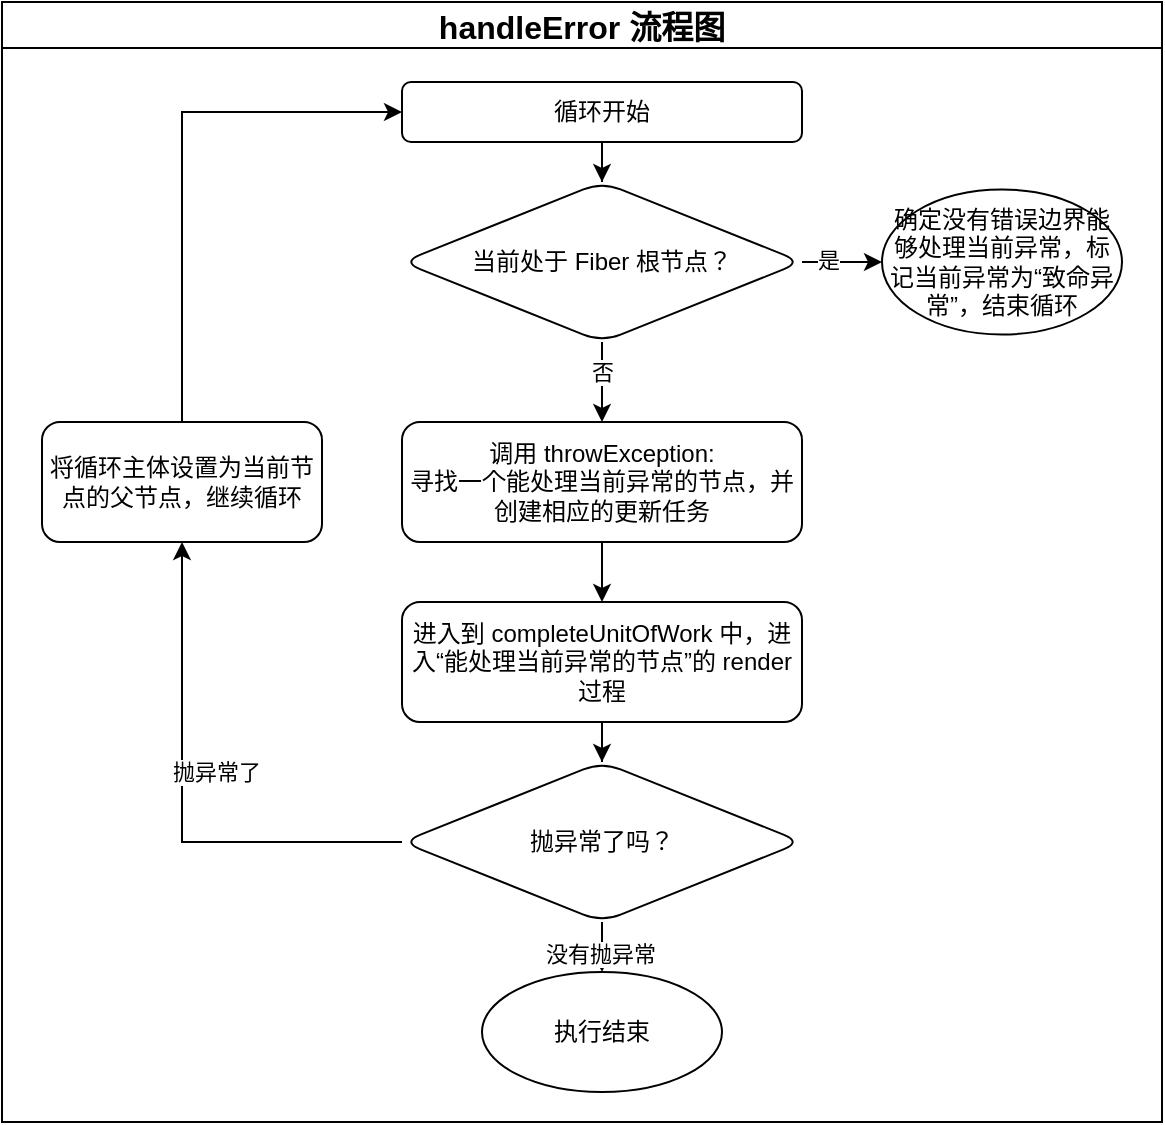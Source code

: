 <mxfile version="15.7.3" type="github">
  <diagram id="76b3Y3EE1aodCi3tJhDd" name="第 1 页">
    <mxGraphModel dx="1554" dy="746" grid="1" gridSize="10" guides="1" tooltips="1" connect="1" arrows="1" fold="1" page="1" pageScale="1" pageWidth="827" pageHeight="1169" math="0" shadow="0">
      <root>
        <mxCell id="0" />
        <mxCell id="1" parent="0" />
        <mxCell id="_dtDybDu8-VcmdlrZb3v-3" value="" style="edgeStyle=orthogonalEdgeStyle;rounded=0;orthogonalLoop=1;jettySize=auto;html=1;" edge="1" parent="1" source="_dtDybDu8-VcmdlrZb3v-1" target="_dtDybDu8-VcmdlrZb3v-2">
          <mxGeometry relative="1" as="geometry" />
        </mxCell>
        <mxCell id="_dtDybDu8-VcmdlrZb3v-1" value="循环开始" style="rounded=1;whiteSpace=wrap;html=1;" vertex="1" parent="1">
          <mxGeometry x="320" y="80" width="200" height="30" as="geometry" />
        </mxCell>
        <mxCell id="_dtDybDu8-VcmdlrZb3v-5" value="" style="edgeStyle=orthogonalEdgeStyle;rounded=0;orthogonalLoop=1;jettySize=auto;html=1;" edge="1" parent="1" source="_dtDybDu8-VcmdlrZb3v-2" target="_dtDybDu8-VcmdlrZb3v-4">
          <mxGeometry relative="1" as="geometry" />
        </mxCell>
        <mxCell id="_dtDybDu8-VcmdlrZb3v-6" value="否" style="edgeLabel;html=1;align=center;verticalAlign=middle;resizable=0;points=[];" vertex="1" connectable="0" parent="_dtDybDu8-VcmdlrZb3v-5">
          <mxGeometry x="-0.244" relative="1" as="geometry">
            <mxPoint as="offset" />
          </mxGeometry>
        </mxCell>
        <mxCell id="_dtDybDu8-VcmdlrZb3v-8" value="" style="edgeStyle=orthogonalEdgeStyle;rounded=0;orthogonalLoop=1;jettySize=auto;html=1;" edge="1" parent="1" source="_dtDybDu8-VcmdlrZb3v-2" target="_dtDybDu8-VcmdlrZb3v-7">
          <mxGeometry relative="1" as="geometry" />
        </mxCell>
        <mxCell id="_dtDybDu8-VcmdlrZb3v-9" value="是" style="edgeLabel;html=1;align=center;verticalAlign=middle;resizable=0;points=[];" vertex="1" connectable="0" parent="_dtDybDu8-VcmdlrZb3v-8">
          <mxGeometry x="-0.367" y="1" relative="1" as="geometry">
            <mxPoint as="offset" />
          </mxGeometry>
        </mxCell>
        <mxCell id="_dtDybDu8-VcmdlrZb3v-2" value="当前处于 Fiber 根节点？" style="rhombus;whiteSpace=wrap;html=1;rounded=1;" vertex="1" parent="1">
          <mxGeometry x="320" y="130" width="200" height="80" as="geometry" />
        </mxCell>
        <mxCell id="_dtDybDu8-VcmdlrZb3v-11" value="" style="edgeStyle=orthogonalEdgeStyle;rounded=0;orthogonalLoop=1;jettySize=auto;html=1;" edge="1" parent="1" source="_dtDybDu8-VcmdlrZb3v-4" target="_dtDybDu8-VcmdlrZb3v-10">
          <mxGeometry relative="1" as="geometry" />
        </mxCell>
        <mxCell id="_dtDybDu8-VcmdlrZb3v-4" value="调用 throwException:&lt;br&gt;寻找一个能处理当前异常的节点，并创建相应的更新任务" style="whiteSpace=wrap;html=1;rounded=1;" vertex="1" parent="1">
          <mxGeometry x="320" y="250" width="200" height="60" as="geometry" />
        </mxCell>
        <mxCell id="_dtDybDu8-VcmdlrZb3v-7" value="确定没有错误边界能够处理当前异常，标记当前异常为“致命异常”，结束循环" style="ellipse;whiteSpace=wrap;html=1;rounded=1;" vertex="1" parent="1">
          <mxGeometry x="560" y="133.75" width="120" height="72.5" as="geometry" />
        </mxCell>
        <mxCell id="_dtDybDu8-VcmdlrZb3v-13" value="" style="edgeStyle=orthogonalEdgeStyle;rounded=0;orthogonalLoop=1;jettySize=auto;html=1;" edge="1" parent="1" source="_dtDybDu8-VcmdlrZb3v-10" target="_dtDybDu8-VcmdlrZb3v-12">
          <mxGeometry relative="1" as="geometry" />
        </mxCell>
        <mxCell id="_dtDybDu8-VcmdlrZb3v-10" value="进入到&amp;nbsp;completeUnitOfWork 中，进入“能处理当前异常的节点”的 render 过程" style="whiteSpace=wrap;html=1;rounded=1;" vertex="1" parent="1">
          <mxGeometry x="320" y="340" width="200" height="60" as="geometry" />
        </mxCell>
        <mxCell id="_dtDybDu8-VcmdlrZb3v-18" value="" style="edgeStyle=orthogonalEdgeStyle;rounded=0;orthogonalLoop=1;jettySize=auto;html=1;" edge="1" parent="1" source="_dtDybDu8-VcmdlrZb3v-12" target="_dtDybDu8-VcmdlrZb3v-17">
          <mxGeometry relative="1" as="geometry" />
        </mxCell>
        <mxCell id="_dtDybDu8-VcmdlrZb3v-19" value="没有抛异常" style="edgeLabel;html=1;align=center;verticalAlign=middle;resizable=0;points=[];" vertex="1" connectable="0" parent="_dtDybDu8-VcmdlrZb3v-18">
          <mxGeometry x="-0.444" y="-1" relative="1" as="geometry">
            <mxPoint as="offset" />
          </mxGeometry>
        </mxCell>
        <mxCell id="_dtDybDu8-VcmdlrZb3v-21" value="" style="edgeStyle=orthogonalEdgeStyle;rounded=0;orthogonalLoop=1;jettySize=auto;html=1;" edge="1" parent="1" source="_dtDybDu8-VcmdlrZb3v-12" target="_dtDybDu8-VcmdlrZb3v-20">
          <mxGeometry relative="1" as="geometry" />
        </mxCell>
        <mxCell id="_dtDybDu8-VcmdlrZb3v-23" value="抛异常了" style="edgeLabel;html=1;align=center;verticalAlign=middle;resizable=0;points=[];" vertex="1" connectable="0" parent="_dtDybDu8-VcmdlrZb3v-21">
          <mxGeometry x="0.129" y="-2" relative="1" as="geometry">
            <mxPoint x="15" y="2" as="offset" />
          </mxGeometry>
        </mxCell>
        <mxCell id="_dtDybDu8-VcmdlrZb3v-12" value="抛异常了吗？" style="rhombus;whiteSpace=wrap;html=1;rounded=1;" vertex="1" parent="1">
          <mxGeometry x="320" y="420" width="200" height="80" as="geometry" />
        </mxCell>
        <mxCell id="_dtDybDu8-VcmdlrZb3v-17" value="执行结束" style="ellipse;whiteSpace=wrap;html=1;rounded=1;" vertex="1" parent="1">
          <mxGeometry x="360" y="525" width="120" height="60" as="geometry" />
        </mxCell>
        <mxCell id="_dtDybDu8-VcmdlrZb3v-22" style="edgeStyle=orthogonalEdgeStyle;rounded=0;orthogonalLoop=1;jettySize=auto;html=1;exitX=0.5;exitY=0;exitDx=0;exitDy=0;entryX=0;entryY=0.5;entryDx=0;entryDy=0;" edge="1" parent="1" source="_dtDybDu8-VcmdlrZb3v-20" target="_dtDybDu8-VcmdlrZb3v-1">
          <mxGeometry relative="1" as="geometry" />
        </mxCell>
        <mxCell id="_dtDybDu8-VcmdlrZb3v-20" value="将循环主体设置为当前节点的父节点，继续循环" style="whiteSpace=wrap;html=1;rounded=1;" vertex="1" parent="1">
          <mxGeometry x="140" y="250" width="140" height="60" as="geometry" />
        </mxCell>
        <mxCell id="_dtDybDu8-VcmdlrZb3v-25" value="handleError 流程图" style="swimlane;fontSize=16;" vertex="1" parent="1">
          <mxGeometry x="120" y="40" width="580" height="560" as="geometry" />
        </mxCell>
      </root>
    </mxGraphModel>
  </diagram>
</mxfile>
